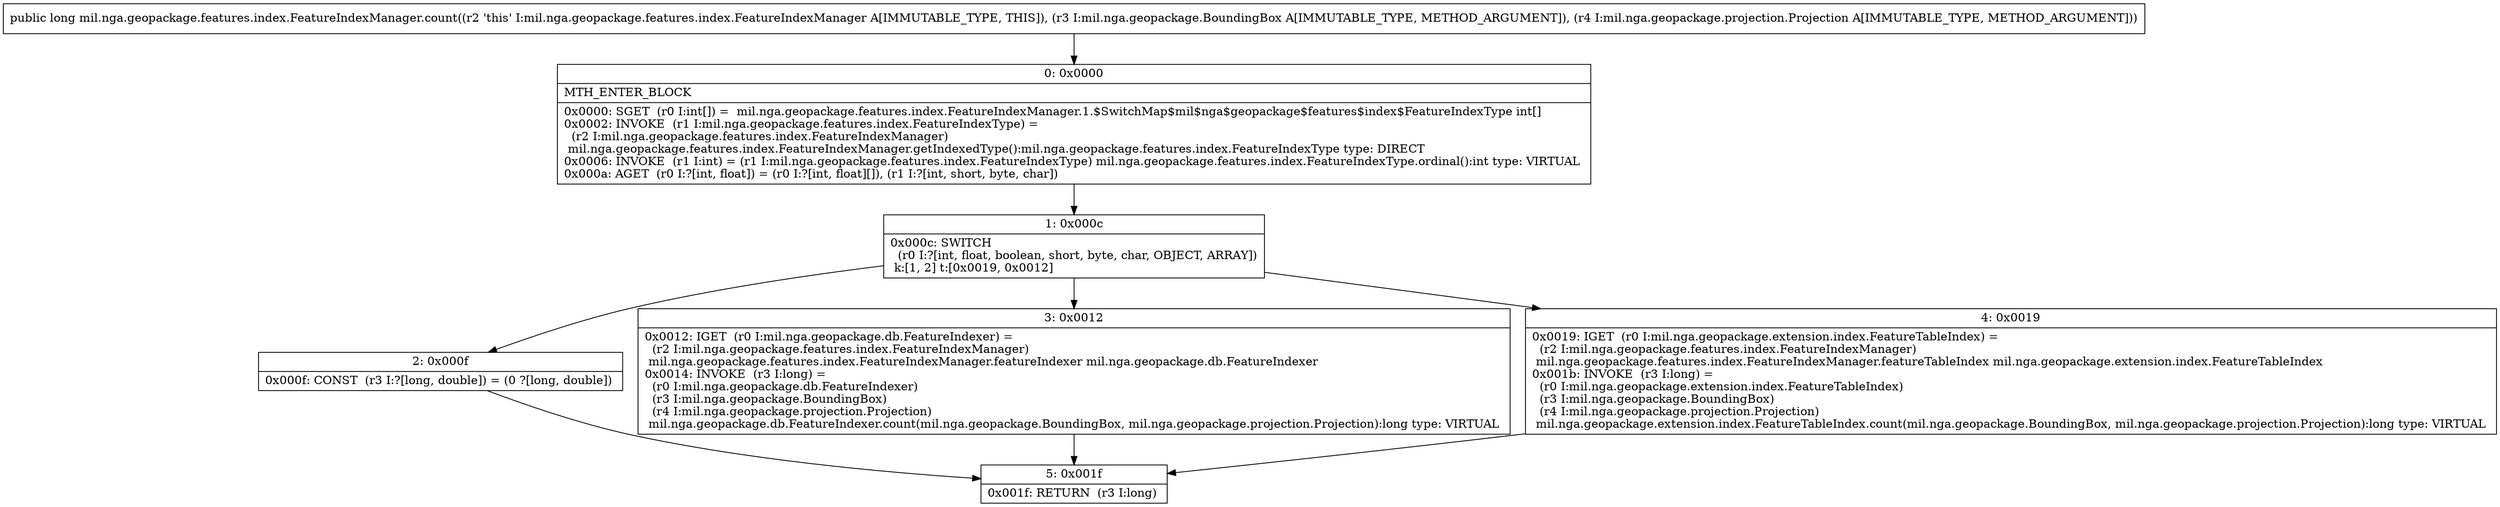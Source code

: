 digraph "CFG formil.nga.geopackage.features.index.FeatureIndexManager.count(Lmil\/nga\/geopackage\/BoundingBox;Lmil\/nga\/geopackage\/projection\/Projection;)J" {
Node_0 [shape=record,label="{0\:\ 0x0000|MTH_ENTER_BLOCK\l|0x0000: SGET  (r0 I:int[]) =  mil.nga.geopackage.features.index.FeatureIndexManager.1.$SwitchMap$mil$nga$geopackage$features$index$FeatureIndexType int[] \l0x0002: INVOKE  (r1 I:mil.nga.geopackage.features.index.FeatureIndexType) = \l  (r2 I:mil.nga.geopackage.features.index.FeatureIndexManager)\l mil.nga.geopackage.features.index.FeatureIndexManager.getIndexedType():mil.nga.geopackage.features.index.FeatureIndexType type: DIRECT \l0x0006: INVOKE  (r1 I:int) = (r1 I:mil.nga.geopackage.features.index.FeatureIndexType) mil.nga.geopackage.features.index.FeatureIndexType.ordinal():int type: VIRTUAL \l0x000a: AGET  (r0 I:?[int, float]) = (r0 I:?[int, float][]), (r1 I:?[int, short, byte, char]) \l}"];
Node_1 [shape=record,label="{1\:\ 0x000c|0x000c: SWITCH  \l  (r0 I:?[int, float, boolean, short, byte, char, OBJECT, ARRAY])\l k:[1, 2] t:[0x0019, 0x0012] \l}"];
Node_2 [shape=record,label="{2\:\ 0x000f|0x000f: CONST  (r3 I:?[long, double]) = (0 ?[long, double]) \l}"];
Node_3 [shape=record,label="{3\:\ 0x0012|0x0012: IGET  (r0 I:mil.nga.geopackage.db.FeatureIndexer) = \l  (r2 I:mil.nga.geopackage.features.index.FeatureIndexManager)\l mil.nga.geopackage.features.index.FeatureIndexManager.featureIndexer mil.nga.geopackage.db.FeatureIndexer \l0x0014: INVOKE  (r3 I:long) = \l  (r0 I:mil.nga.geopackage.db.FeatureIndexer)\l  (r3 I:mil.nga.geopackage.BoundingBox)\l  (r4 I:mil.nga.geopackage.projection.Projection)\l mil.nga.geopackage.db.FeatureIndexer.count(mil.nga.geopackage.BoundingBox, mil.nga.geopackage.projection.Projection):long type: VIRTUAL \l}"];
Node_4 [shape=record,label="{4\:\ 0x0019|0x0019: IGET  (r0 I:mil.nga.geopackage.extension.index.FeatureTableIndex) = \l  (r2 I:mil.nga.geopackage.features.index.FeatureIndexManager)\l mil.nga.geopackage.features.index.FeatureIndexManager.featureTableIndex mil.nga.geopackage.extension.index.FeatureTableIndex \l0x001b: INVOKE  (r3 I:long) = \l  (r0 I:mil.nga.geopackage.extension.index.FeatureTableIndex)\l  (r3 I:mil.nga.geopackage.BoundingBox)\l  (r4 I:mil.nga.geopackage.projection.Projection)\l mil.nga.geopackage.extension.index.FeatureTableIndex.count(mil.nga.geopackage.BoundingBox, mil.nga.geopackage.projection.Projection):long type: VIRTUAL \l}"];
Node_5 [shape=record,label="{5\:\ 0x001f|0x001f: RETURN  (r3 I:long) \l}"];
MethodNode[shape=record,label="{public long mil.nga.geopackage.features.index.FeatureIndexManager.count((r2 'this' I:mil.nga.geopackage.features.index.FeatureIndexManager A[IMMUTABLE_TYPE, THIS]), (r3 I:mil.nga.geopackage.BoundingBox A[IMMUTABLE_TYPE, METHOD_ARGUMENT]), (r4 I:mil.nga.geopackage.projection.Projection A[IMMUTABLE_TYPE, METHOD_ARGUMENT])) }"];
MethodNode -> Node_0;
Node_0 -> Node_1;
Node_1 -> Node_2;
Node_1 -> Node_3;
Node_1 -> Node_4;
Node_2 -> Node_5;
Node_3 -> Node_5;
Node_4 -> Node_5;
}

